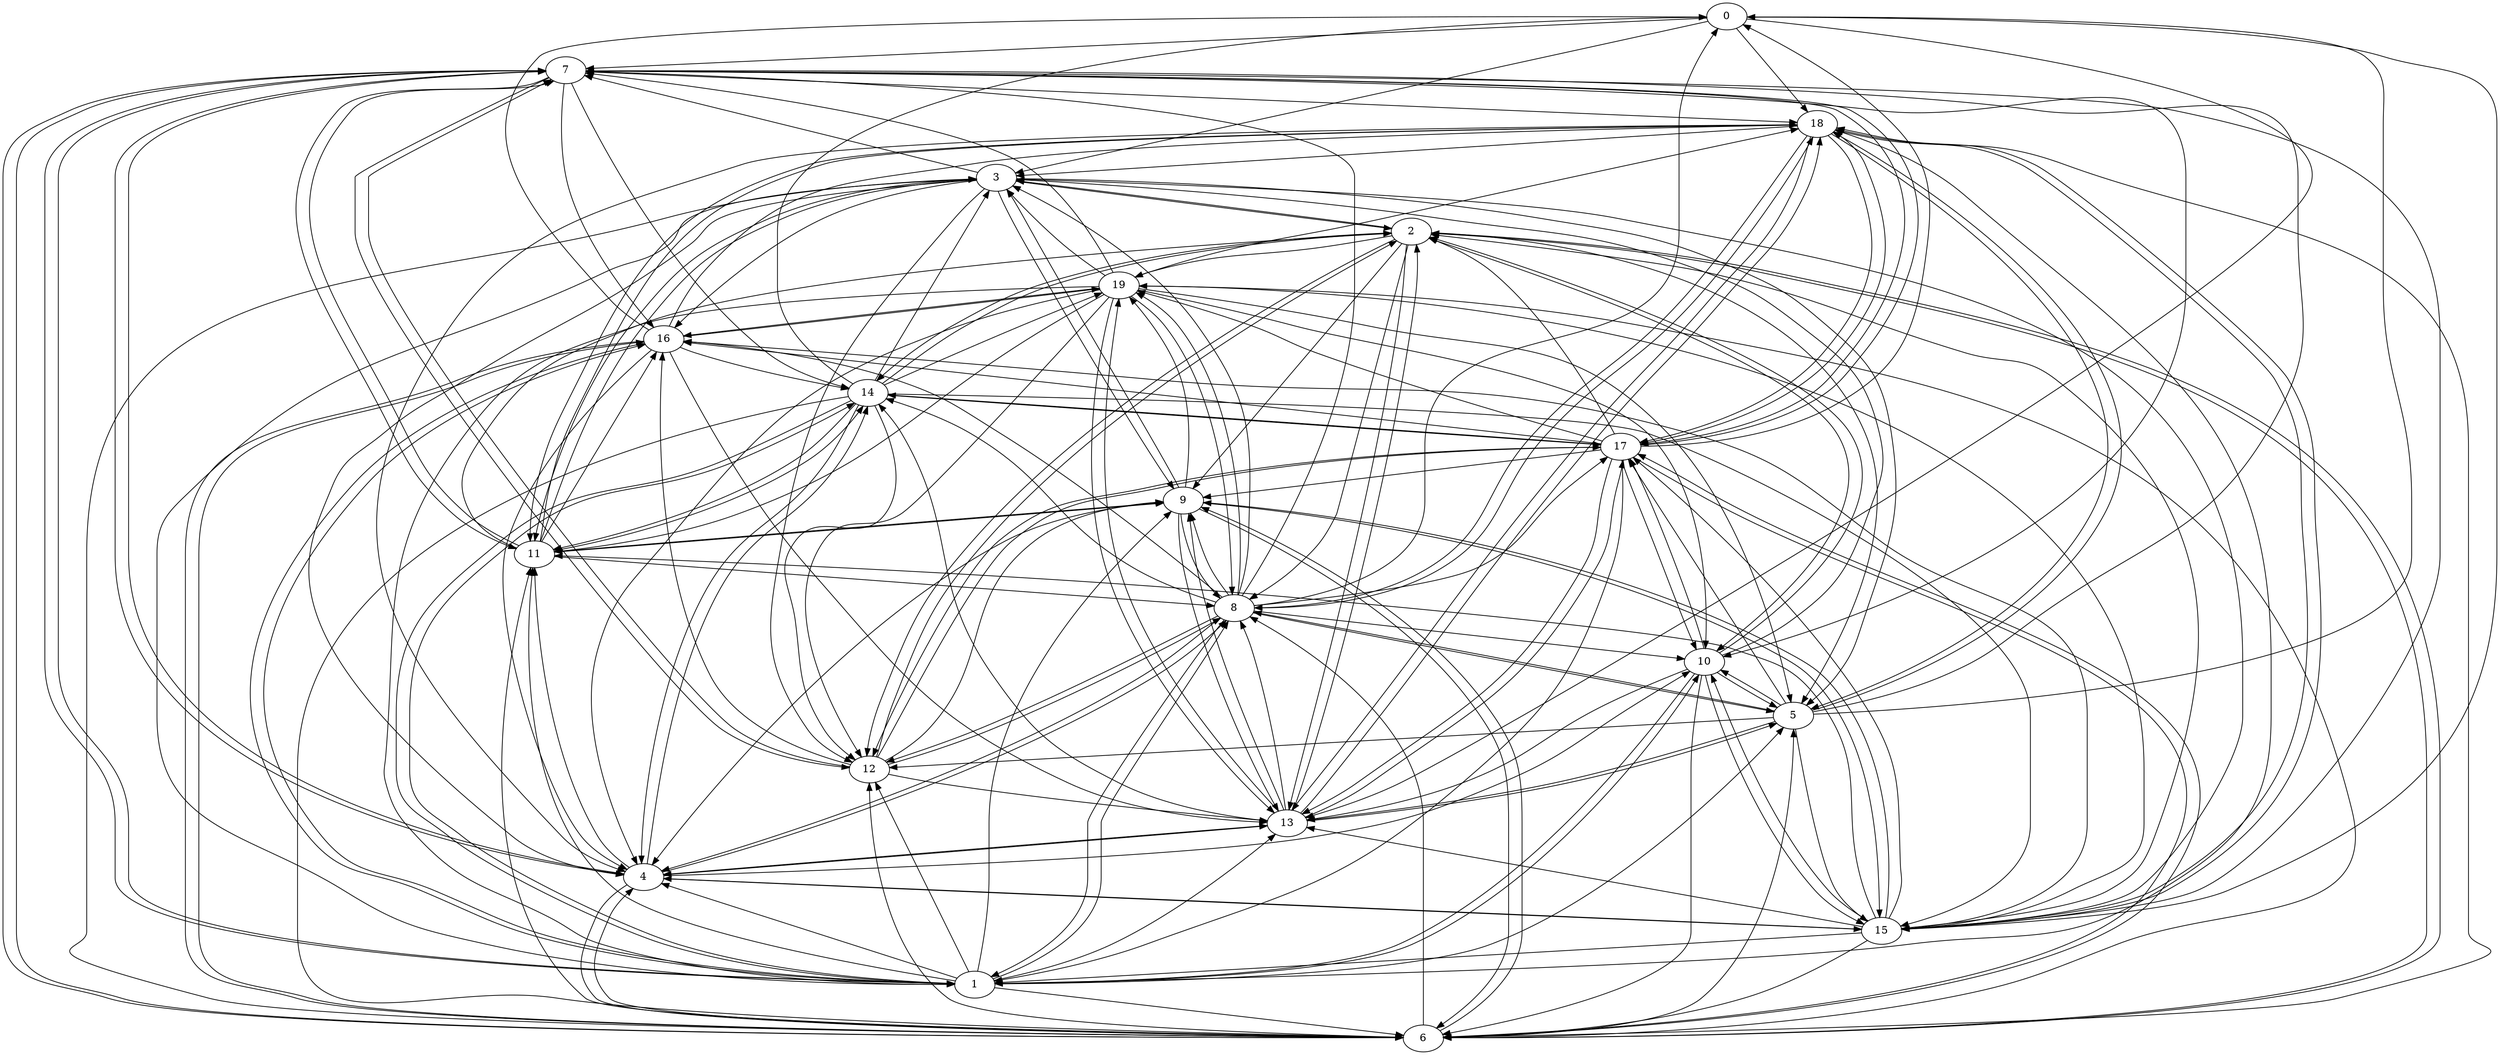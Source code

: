 strict digraph  {
	0 -> 7;
	0 -> 3;
	0 -> 18;
	0 -> 15;
	0 -> 13;
	1 -> 12;
	1 -> 8;
	1 -> 7;
	1 -> 6;
	1 -> 5;
	1 -> 4;
	1 -> 3;
	1 -> 10;
	1 -> 11;
	1 -> 18;
	1 -> 16;
	1 -> 14;
	1 -> 13;
	1 -> 9;
	2 -> 12;
	2 -> 8;
	2 -> 6;
	2 -> 5;
	2 -> 3;
	2 -> 10;
	2 -> 19;
	2 -> 14;
	2 -> 13;
	2 -> 9;
	3 -> 12;
	3 -> 7;
	3 -> 5;
	3 -> 4;
	3 -> 2;
	3 -> 11;
	3 -> 15;
	3 -> 16;
	3 -> 9;
	4 -> 8;
	4 -> 7;
	4 -> 6;
	4 -> 10;
	4 -> 11;
	4 -> 15;
	4 -> 14;
	4 -> 13;
	5 -> 12;
	5 -> 8;
	5 -> 7;
	5 -> 0;
	5 -> 10;
	5 -> 18;
	5 -> 17;
	5 -> 15;
	5 -> 13;
	6 -> 12;
	6 -> 8;
	6 -> 7;
	6 -> 5;
	6 -> 4;
	6 -> 3;
	6 -> 2;
	6 -> 11;
	6 -> 17;
	6 -> 16;
	6 -> 9;
	7 -> 12;
	7 -> 6;
	7 -> 4;
	7 -> 1;
	7 -> 10;
	7 -> 11;
	7 -> 18;
	7 -> 17;
	7 -> 15;
	7 -> 16;
	7 -> 14;
	8 -> 12;
	8 -> 7;
	8 -> 5;
	8 -> 4;
	8 -> 3;
	8 -> 1;
	8 -> 0;
	8 -> 10;
	8 -> 18;
	8 -> 19;
	8 -> 17;
	8 -> 16;
	8 -> 14;
	8 -> 9;
	9 -> 8;
	9 -> 6;
	9 -> 4;
	9 -> 3;
	9 -> 11;
	9 -> 19;
	9 -> 15;
	9 -> 13;
	10 -> 6;
	10 -> 5;
	10 -> 3;
	10 -> 2;
	10 -> 1;
	10 -> 17;
	10 -> 15;
	10 -> 13;
	11 -> 8;
	11 -> 7;
	11 -> 3;
	11 -> 2;
	11 -> 18;
	11 -> 16;
	11 -> 14;
	11 -> 9;
	12 -> 8;
	12 -> 7;
	12 -> 2;
	12 -> 17;
	12 -> 16;
	12 -> 13;
	12 -> 9;
	13 -> 8;
	13 -> 5;
	13 -> 4;
	13 -> 2;
	13 -> 18;
	13 -> 19;
	13 -> 17;
	13 -> 14;
	13 -> 9;
	14 -> 12;
	14 -> 6;
	14 -> 4;
	14 -> 3;
	14 -> 2;
	14 -> 1;
	14 -> 0;
	14 -> 11;
	14 -> 19;
	14 -> 17;
	14 -> 15;
	15 -> 6;
	15 -> 4;
	15 -> 2;
	15 -> 1;
	15 -> 10;
	15 -> 11;
	15 -> 18;
	15 -> 19;
	15 -> 17;
	15 -> 13;
	15 -> 9;
	16 -> 6;
	16 -> 4;
	16 -> 1;
	16 -> 0;
	16 -> 18;
	16 -> 19;
	16 -> 15;
	16 -> 14;
	16 -> 13;
	17 -> 12;
	17 -> 7;
	17 -> 6;
	17 -> 2;
	17 -> 1;
	17 -> 0;
	17 -> 10;
	17 -> 18;
	17 -> 19;
	17 -> 16;
	17 -> 14;
	17 -> 13;
	17 -> 9;
	18 -> 8;
	18 -> 6;
	18 -> 5;
	18 -> 4;
	18 -> 3;
	18 -> 11;
	18 -> 17;
	18 -> 15;
	18 -> 13;
	19 -> 12;
	19 -> 8;
	19 -> 7;
	19 -> 6;
	19 -> 5;
	19 -> 4;
	19 -> 3;
	19 -> 1;
	19 -> 10;
	19 -> 11;
	19 -> 18;
	19 -> 16;
	19 -> 13;
}
